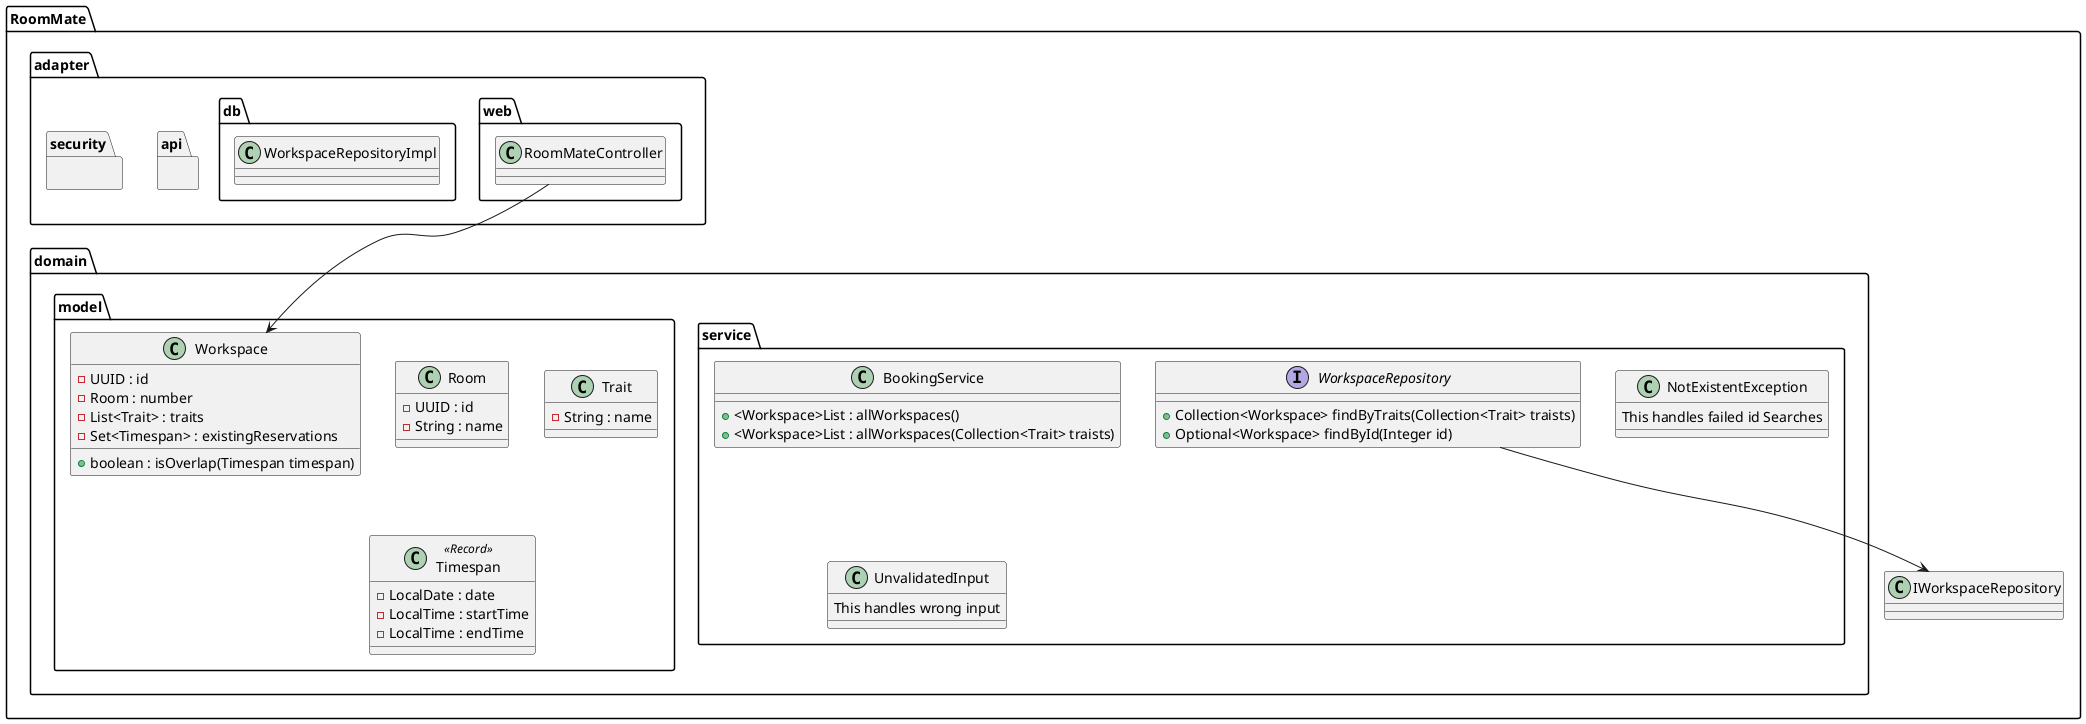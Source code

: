 @startuml
'https://plantuml.com/class-diagram

package RoomMate{


package adapter{

    package web{
        class RoomMateController
    }
    package db{
            class WorkspaceRepositoryImpl{}
    }
    package api{}
    package security{}
}

package domain{

    package service{

        interface WorkspaceRepository{
            + Collection<Workspace> findByTraits(Collection<Trait> traists)
            + Optional<Workspace> findById(Integer id)
        }
        class BookingService{
            + <Workspace>List : allWorkspaces()
            + <Workspace>List : allWorkspaces(Collection<Trait> traists)
        }
        class NotExistentException{
            This handles failed id Searches
        }
        class UnvalidatedInput{
            This handles wrong input
        }

    }

    package model{

        class Room{
            - UUID : id
            -String : name
        }
        class Trait{
            -String : name
        }
        class Timespan << Record >> {
            - LocalDate : date
            - LocalTime : startTime
            - LocalTime : endTime
        }
        class Workspace{
            - UUID : id
            - Room : number
            - List<Trait> : traits
            - Set<Timespan> : existingReservations
            + boolean : isOverlap(Timespan timespan)
        }

    }

}


WorkspaceRepository --> IWorkspaceRepository
RoomMateController --> Workspace


}

@enduml